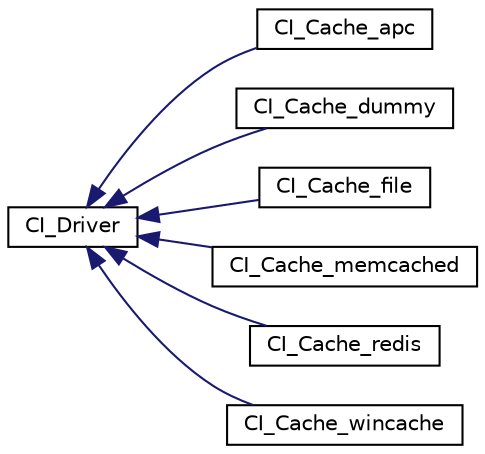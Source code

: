digraph "Graphical Class Hierarchy"
{
 // LATEX_PDF_SIZE
  edge [fontname="Helvetica",fontsize="10",labelfontname="Helvetica",labelfontsize="10"];
  node [fontname="Helvetica",fontsize="10",shape=record];
  rankdir="LR";
  Node0 [label="CI_Driver",height=0.2,width=0.4,color="black", fillcolor="white", style="filled",URL="$class_c_i___driver.html",tooltip=" "];
  Node0 -> Node1 [dir="back",color="midnightblue",fontsize="10",style="solid",fontname="Helvetica"];
  Node1 [label="CI_Cache_apc",height=0.2,width=0.4,color="black", fillcolor="white", style="filled",URL="$class_c_i___cache__apc.html",tooltip=" "];
  Node0 -> Node2 [dir="back",color="midnightblue",fontsize="10",style="solid",fontname="Helvetica"];
  Node2 [label="CI_Cache_dummy",height=0.2,width=0.4,color="black", fillcolor="white", style="filled",URL="$class_c_i___cache__dummy.html",tooltip=" "];
  Node0 -> Node3 [dir="back",color="midnightblue",fontsize="10",style="solid",fontname="Helvetica"];
  Node3 [label="CI_Cache_file",height=0.2,width=0.4,color="black", fillcolor="white", style="filled",URL="$class_c_i___cache__file.html",tooltip=" "];
  Node0 -> Node4 [dir="back",color="midnightblue",fontsize="10",style="solid",fontname="Helvetica"];
  Node4 [label="CI_Cache_memcached",height=0.2,width=0.4,color="black", fillcolor="white", style="filled",URL="$class_c_i___cache__memcached.html",tooltip=" "];
  Node0 -> Node5 [dir="back",color="midnightblue",fontsize="10",style="solid",fontname="Helvetica"];
  Node5 [label="CI_Cache_redis",height=0.2,width=0.4,color="black", fillcolor="white", style="filled",URL="$class_c_i___cache__redis.html",tooltip=" "];
  Node0 -> Node6 [dir="back",color="midnightblue",fontsize="10",style="solid",fontname="Helvetica"];
  Node6 [label="CI_Cache_wincache",height=0.2,width=0.4,color="black", fillcolor="white", style="filled",URL="$class_c_i___cache__wincache.html",tooltip=" "];
}

